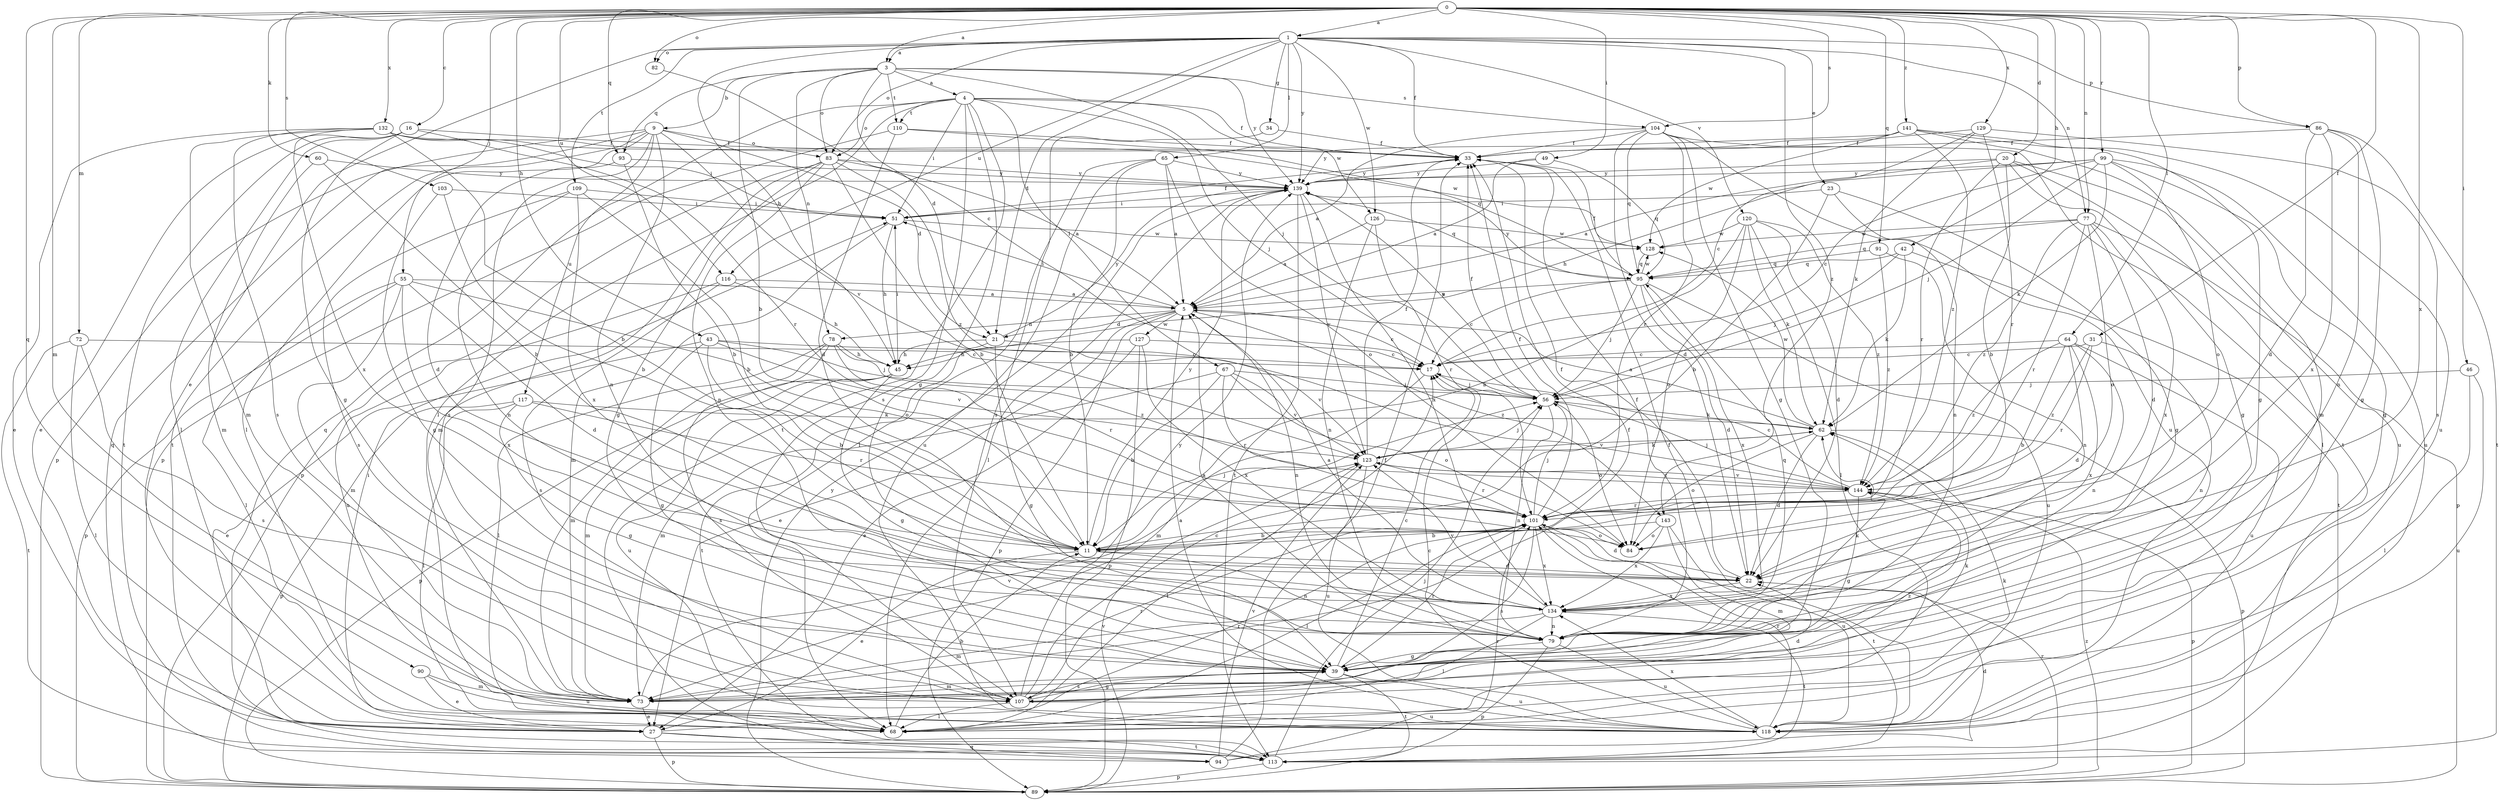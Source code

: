 strict digraph  {
0;
1;
3;
4;
5;
9;
11;
16;
17;
20;
21;
22;
23;
27;
31;
33;
34;
39;
42;
43;
45;
46;
49;
51;
55;
56;
60;
62;
64;
65;
67;
68;
72;
73;
77;
78;
79;
82;
83;
84;
86;
89;
90;
91;
93;
94;
95;
99;
101;
103;
104;
107;
109;
110;
113;
116;
117;
118;
120;
123;
126;
127;
128;
129;
132;
134;
139;
141;
143;
144;
0 -> 1  [label=a];
0 -> 3  [label=a];
0 -> 16  [label=c];
0 -> 20  [label=d];
0 -> 31  [label=f];
0 -> 42  [label=h];
0 -> 43  [label=h];
0 -> 46  [label=i];
0 -> 49  [label=i];
0 -> 55  [label=j];
0 -> 60  [label=k];
0 -> 64  [label=l];
0 -> 72  [label=m];
0 -> 73  [label=m];
0 -> 77  [label=n];
0 -> 82  [label=o];
0 -> 86  [label=p];
0 -> 90  [label=q];
0 -> 91  [label=q];
0 -> 93  [label=q];
0 -> 99  [label=r];
0 -> 103  [label=s];
0 -> 104  [label=s];
0 -> 116  [label=u];
0 -> 129  [label=x];
0 -> 132  [label=x];
0 -> 134  [label=x];
0 -> 141  [label=z];
1 -> 3  [label=a];
1 -> 21  [label=d];
1 -> 23  [label=e];
1 -> 27  [label=e];
1 -> 33  [label=f];
1 -> 34  [label=g];
1 -> 45  [label=h];
1 -> 65  [label=l];
1 -> 77  [label=n];
1 -> 82  [label=o];
1 -> 83  [label=o];
1 -> 86  [label=p];
1 -> 109  [label=t];
1 -> 116  [label=u];
1 -> 120  [label=v];
1 -> 126  [label=w];
1 -> 139  [label=y];
1 -> 143  [label=z];
3 -> 4  [label=a];
3 -> 9  [label=b];
3 -> 11  [label=b];
3 -> 21  [label=d];
3 -> 56  [label=j];
3 -> 78  [label=n];
3 -> 83  [label=o];
3 -> 93  [label=q];
3 -> 104  [label=s];
3 -> 110  [label=t];
3 -> 139  [label=y];
4 -> 33  [label=f];
4 -> 39  [label=g];
4 -> 51  [label=i];
4 -> 56  [label=j];
4 -> 67  [label=l];
4 -> 68  [label=l];
4 -> 83  [label=o];
4 -> 94  [label=q];
4 -> 107  [label=s];
4 -> 110  [label=t];
4 -> 113  [label=t];
4 -> 126  [label=w];
5 -> 17  [label=c];
5 -> 21  [label=d];
5 -> 27  [label=e];
5 -> 51  [label=i];
5 -> 78  [label=n];
5 -> 79  [label=n];
5 -> 89  [label=p];
5 -> 127  [label=w];
5 -> 143  [label=z];
9 -> 21  [label=d];
9 -> 68  [label=l];
9 -> 79  [label=n];
9 -> 83  [label=o];
9 -> 89  [label=p];
9 -> 94  [label=q];
9 -> 107  [label=s];
9 -> 113  [label=t];
9 -> 117  [label=u];
9 -> 123  [label=v];
11 -> 22  [label=d];
11 -> 27  [label=e];
11 -> 56  [label=j];
11 -> 79  [label=n];
11 -> 139  [label=y];
16 -> 27  [label=e];
16 -> 33  [label=f];
16 -> 39  [label=g];
16 -> 68  [label=l];
16 -> 101  [label=r];
16 -> 113  [label=t];
17 -> 56  [label=j];
17 -> 73  [label=m];
20 -> 5  [label=a];
20 -> 11  [label=b];
20 -> 39  [label=g];
20 -> 68  [label=l];
20 -> 101  [label=r];
20 -> 118  [label=u];
20 -> 139  [label=y];
21 -> 39  [label=g];
21 -> 45  [label=h];
21 -> 113  [label=t];
21 -> 123  [label=v];
21 -> 139  [label=y];
22 -> 33  [label=f];
22 -> 134  [label=x];
23 -> 11  [label=b];
23 -> 39  [label=g];
23 -> 51  [label=i];
23 -> 79  [label=n];
27 -> 51  [label=i];
27 -> 89  [label=p];
27 -> 94  [label=q];
27 -> 101  [label=r];
27 -> 113  [label=t];
31 -> 17  [label=c];
31 -> 79  [label=n];
31 -> 101  [label=r];
31 -> 144  [label=z];
33 -> 139  [label=y];
34 -> 33  [label=f];
34 -> 107  [label=s];
39 -> 17  [label=c];
39 -> 73  [label=m];
39 -> 101  [label=r];
39 -> 107  [label=s];
39 -> 113  [label=t];
39 -> 118  [label=u];
42 -> 56  [label=j];
42 -> 62  [label=k];
42 -> 95  [label=q];
42 -> 113  [label=t];
43 -> 11  [label=b];
43 -> 17  [label=c];
43 -> 27  [label=e];
43 -> 39  [label=g];
43 -> 56  [label=j];
43 -> 123  [label=v];
45 -> 39  [label=g];
45 -> 51  [label=i];
45 -> 73  [label=m];
45 -> 89  [label=p];
45 -> 118  [label=u];
46 -> 56  [label=j];
46 -> 68  [label=l];
46 -> 118  [label=u];
49 -> 5  [label=a];
49 -> 95  [label=q];
49 -> 139  [label=y];
51 -> 33  [label=f];
51 -> 45  [label=h];
51 -> 73  [label=m];
51 -> 128  [label=w];
55 -> 5  [label=a];
55 -> 22  [label=d];
55 -> 68  [label=l];
55 -> 73  [label=m];
55 -> 84  [label=o];
55 -> 89  [label=p];
55 -> 134  [label=x];
56 -> 33  [label=f];
56 -> 62  [label=k];
56 -> 79  [label=n];
56 -> 84  [label=o];
56 -> 139  [label=y];
60 -> 11  [label=b];
60 -> 73  [label=m];
60 -> 139  [label=y];
62 -> 5  [label=a];
62 -> 22  [label=d];
62 -> 84  [label=o];
62 -> 89  [label=p];
62 -> 123  [label=v];
62 -> 128  [label=w];
64 -> 11  [label=b];
64 -> 17  [label=c];
64 -> 22  [label=d];
64 -> 79  [label=n];
64 -> 118  [label=u];
64 -> 134  [label=x];
64 -> 144  [label=z];
65 -> 5  [label=a];
65 -> 11  [label=b];
65 -> 68  [label=l];
65 -> 84  [label=o];
65 -> 118  [label=u];
65 -> 139  [label=y];
67 -> 11  [label=b];
67 -> 56  [label=j];
67 -> 73  [label=m];
67 -> 84  [label=o];
67 -> 101  [label=r];
67 -> 123  [label=v];
68 -> 11  [label=b];
68 -> 62  [label=k];
72 -> 17  [label=c];
72 -> 68  [label=l];
72 -> 107  [label=s];
72 -> 113  [label=t];
73 -> 27  [label=e];
73 -> 33  [label=f];
73 -> 62  [label=k];
73 -> 123  [label=v];
73 -> 144  [label=z];
77 -> 22  [label=d];
77 -> 84  [label=o];
77 -> 89  [label=p];
77 -> 95  [label=q];
77 -> 101  [label=r];
77 -> 128  [label=w];
77 -> 134  [label=x];
77 -> 144  [label=z];
78 -> 45  [label=h];
78 -> 68  [label=l];
78 -> 73  [label=m];
78 -> 101  [label=r];
78 -> 107  [label=s];
78 -> 144  [label=z];
79 -> 5  [label=a];
79 -> 33  [label=f];
79 -> 39  [label=g];
79 -> 62  [label=k];
79 -> 89  [label=p];
79 -> 95  [label=q];
79 -> 118  [label=u];
82 -> 17  [label=c];
83 -> 5  [label=a];
83 -> 11  [label=b];
83 -> 39  [label=g];
83 -> 73  [label=m];
83 -> 79  [label=n];
83 -> 89  [label=p];
83 -> 139  [label=y];
83 -> 144  [label=z];
86 -> 22  [label=d];
86 -> 33  [label=f];
86 -> 39  [label=g];
86 -> 79  [label=n];
86 -> 113  [label=t];
86 -> 134  [label=x];
89 -> 101  [label=r];
89 -> 123  [label=v];
89 -> 139  [label=y];
89 -> 144  [label=z];
90 -> 27  [label=e];
90 -> 73  [label=m];
90 -> 118  [label=u];
91 -> 79  [label=n];
91 -> 95  [label=q];
91 -> 144  [label=z];
93 -> 11  [label=b];
93 -> 22  [label=d];
93 -> 139  [label=y];
94 -> 22  [label=d];
94 -> 33  [label=f];
94 -> 101  [label=r];
94 -> 123  [label=v];
95 -> 5  [label=a];
95 -> 17  [label=c];
95 -> 22  [label=d];
95 -> 33  [label=f];
95 -> 56  [label=j];
95 -> 118  [label=u];
95 -> 128  [label=w];
95 -> 134  [label=x];
95 -> 139  [label=y];
99 -> 17  [label=c];
99 -> 39  [label=g];
99 -> 45  [label=h];
99 -> 56  [label=j];
99 -> 62  [label=k];
99 -> 84  [label=o];
99 -> 118  [label=u];
99 -> 139  [label=y];
101 -> 11  [label=b];
101 -> 22  [label=d];
101 -> 33  [label=f];
101 -> 56  [label=j];
101 -> 68  [label=l];
101 -> 84  [label=o];
101 -> 107  [label=s];
101 -> 113  [label=t];
101 -> 134  [label=x];
103 -> 11  [label=b];
103 -> 39  [label=g];
103 -> 51  [label=i];
104 -> 5  [label=a];
104 -> 22  [label=d];
104 -> 33  [label=f];
104 -> 39  [label=g];
104 -> 95  [label=q];
104 -> 101  [label=r];
104 -> 113  [label=t];
104 -> 118  [label=u];
107 -> 17  [label=c];
107 -> 22  [label=d];
107 -> 39  [label=g];
107 -> 68  [label=l];
107 -> 101  [label=r];
107 -> 118  [label=u];
107 -> 139  [label=y];
109 -> 11  [label=b];
109 -> 51  [label=i];
109 -> 79  [label=n];
109 -> 107  [label=s];
109 -> 134  [label=x];
110 -> 22  [label=d];
110 -> 33  [label=f];
110 -> 89  [label=p];
110 -> 95  [label=q];
113 -> 56  [label=j];
113 -> 89  [label=p];
116 -> 5  [label=a];
116 -> 45  [label=h];
116 -> 107  [label=s];
116 -> 118  [label=u];
117 -> 39  [label=g];
117 -> 62  [label=k];
117 -> 68  [label=l];
117 -> 89  [label=p];
117 -> 101  [label=r];
118 -> 5  [label=a];
118 -> 17  [label=c];
118 -> 33  [label=f];
118 -> 101  [label=r];
118 -> 134  [label=x];
120 -> 11  [label=b];
120 -> 22  [label=d];
120 -> 62  [label=k];
120 -> 68  [label=l];
120 -> 84  [label=o];
120 -> 128  [label=w];
120 -> 144  [label=z];
123 -> 33  [label=f];
123 -> 56  [label=j];
123 -> 62  [label=k];
123 -> 68  [label=l];
123 -> 101  [label=r];
123 -> 118  [label=u];
123 -> 144  [label=z];
126 -> 5  [label=a];
126 -> 79  [label=n];
126 -> 101  [label=r];
126 -> 128  [label=w];
127 -> 17  [label=c];
127 -> 27  [label=e];
127 -> 45  [label=h];
127 -> 89  [label=p];
127 -> 134  [label=x];
128 -> 95  [label=q];
129 -> 17  [label=c];
129 -> 33  [label=f];
129 -> 62  [label=k];
129 -> 101  [label=r];
129 -> 107  [label=s];
132 -> 11  [label=b];
132 -> 27  [label=e];
132 -> 33  [label=f];
132 -> 51  [label=i];
132 -> 73  [label=m];
132 -> 107  [label=s];
132 -> 128  [label=w];
132 -> 134  [label=x];
134 -> 5  [label=a];
134 -> 68  [label=l];
134 -> 73  [label=m];
134 -> 79  [label=n];
134 -> 113  [label=t];
134 -> 123  [label=v];
139 -> 51  [label=i];
139 -> 68  [label=l];
139 -> 95  [label=q];
139 -> 113  [label=t];
139 -> 123  [label=v];
139 -> 134  [label=x];
141 -> 33  [label=f];
141 -> 39  [label=g];
141 -> 73  [label=m];
141 -> 118  [label=u];
141 -> 128  [label=w];
141 -> 139  [label=y];
141 -> 144  [label=z];
143 -> 11  [label=b];
143 -> 73  [label=m];
143 -> 84  [label=o];
143 -> 118  [label=u];
143 -> 134  [label=x];
144 -> 17  [label=c];
144 -> 39  [label=g];
144 -> 56  [label=j];
144 -> 89  [label=p];
144 -> 101  [label=r];
144 -> 123  [label=v];
}
